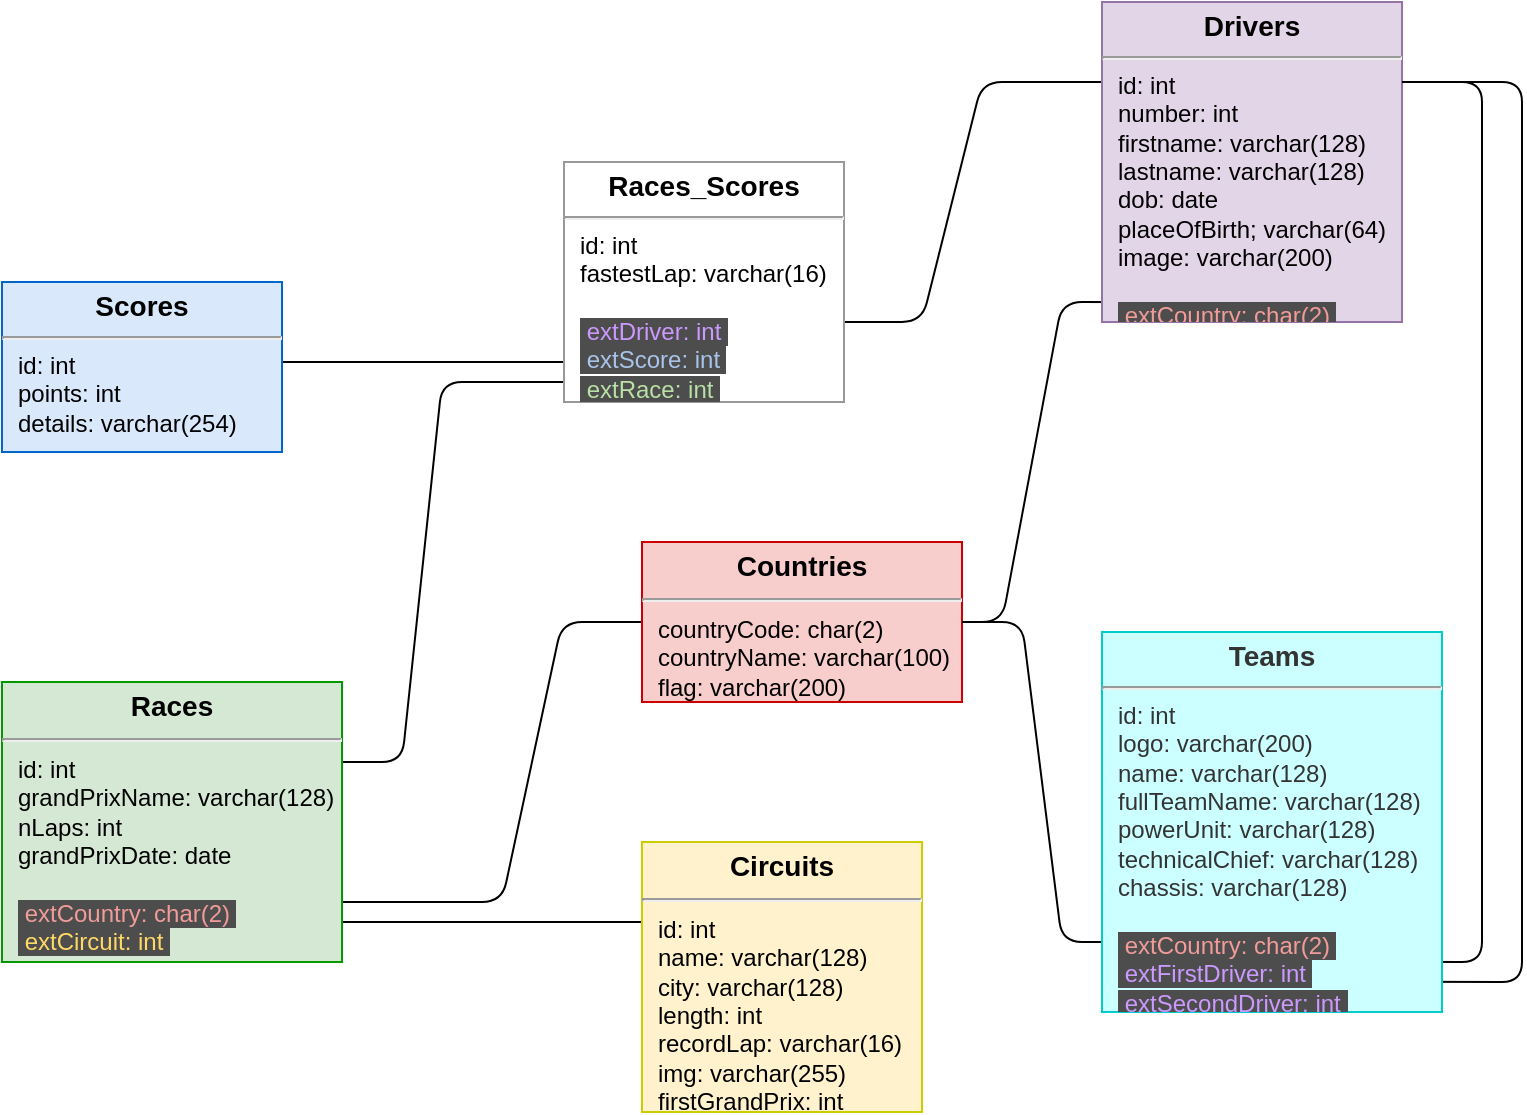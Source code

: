 <mxfile version="13.0.9" type="device"><diagram name="Page-1" id="a7904f86-f2b4-8e86-fa97-74104820619b"><mxGraphModel dx="782" dy="667" grid="1" gridSize="10" guides="1" tooltips="1" connect="1" arrows="1" fold="1" page="1" pageScale="1" pageWidth="1100" pageHeight="850" background="#ffffff" math="0" shadow="0"><root><mxCell id="0"/><mxCell id="1" parent="0"/><mxCell id="doI8j5zMSusqf6rpedOF-2" value="" style="endArrow=none;html=1;exitX=0.786;exitY=0.296;exitDx=0;exitDy=0;entryX=0.706;entryY=0.857;entryDx=0;entryDy=0;entryPerimeter=0;exitPerimeter=0;" parent="1" source="24794b860abc3c2d-16" target="24794b860abc3c2d-18" edge="1"><mxGeometry width="50" height="50" relative="1" as="geometry"><mxPoint x="480" y="420" as="sourcePoint"/><mxPoint x="320" y="525" as="targetPoint"/></mxGeometry></mxCell><mxCell id="24794b860abc3c2d-16" value="&lt;p style=&quot;margin: 4px 0px 0px ; text-align: center ; font-size: 14px&quot;&gt;&lt;b&gt;&lt;font style=&quot;font-size: 14px&quot;&gt;Circuits&lt;/font&gt;&lt;/b&gt;&lt;/p&gt;&lt;hr style=&quot;font-size: 14px&quot;&gt;&lt;p style=&quot;margin: 0px ; margin-left: 8px&quot;&gt;id: int&lt;/p&gt;&lt;p style=&quot;margin: 0px ; margin-left: 8px&quot;&gt;name: varchar(128)&lt;/p&gt;&lt;p style=&quot;margin: 0px ; margin-left: 8px&quot;&gt;city: varchar(128)&lt;/p&gt;&lt;p style=&quot;margin: 0px ; margin-left: 8px&quot;&gt;length: int&lt;/p&gt;&lt;p style=&quot;margin: 0px ; margin-left: 8px&quot;&gt;recordLap: varchar(16)&lt;/p&gt;&lt;p style=&quot;margin: 0px ; margin-left: 8px&quot;&gt;img: varchar(255)&lt;/p&gt;&lt;p style=&quot;margin: 0px ; margin-left: 8px&quot;&gt;firstGrandPrix: int&lt;/p&gt;" style="verticalAlign=top;align=left;overflow=fill;fontSize=12;fontFamily=Helvetica;html=1;rounded=0;shadow=0;comic=0;labelBackgroundColor=none;strokeWidth=1;fillColor=#fff2cc;strokeColor=#CCCC00;" parent="1" vertex="1"><mxGeometry x="470" y="500" width="140" height="135" as="geometry"/></mxCell><mxCell id="doI8j5zMSusqf6rpedOF-3" value="" style="endArrow=none;html=1;exitX=0.235;exitY=0.786;exitDx=0;exitDy=0;exitPerimeter=0;entryX=0.688;entryY=0.5;entryDx=0;entryDy=0;entryPerimeter=0;" parent="1" source="24794b860abc3c2d-18" target="24794b860abc3c2d-20" edge="1"><mxGeometry width="50" height="50" relative="1" as="geometry"><mxPoint x="390" y="460" as="sourcePoint"/><mxPoint x="440" y="410" as="targetPoint"/><Array as="points"><mxPoint x="400" y="530"/><mxPoint x="430" y="390"/></Array></mxGeometry></mxCell><mxCell id="24794b860abc3c2d-20" value="&lt;p style=&quot;margin: 4px 0px 0px ; text-align: center ; font-size: 14px&quot;&gt;&lt;b&gt;&lt;font style=&quot;font-size: 14px&quot;&gt;Countries&lt;/font&gt;&lt;/b&gt;&lt;/p&gt;&lt;hr style=&quot;font-size: 14px&quot;&gt;&lt;p style=&quot;margin: 0px ; margin-left: 8px&quot;&gt;countryCode: char(2)&lt;/p&gt;&lt;p style=&quot;margin: 0px ; margin-left: 8px&quot;&gt;countryName: varchar(100)&lt;/p&gt;&lt;p style=&quot;margin: 0px ; margin-left: 8px&quot;&gt;flag: varchar(200)&lt;/p&gt;" style="verticalAlign=top;align=left;overflow=fill;fontSize=12;fontFamily=Helvetica;html=1;rounded=0;shadow=0;comic=0;labelBackgroundColor=none;strokeWidth=1;fillColor=#f8cecc;strokeColor=#CC0000;" parent="1" vertex="1"><mxGeometry x="470" y="350" width="160" height="80" as="geometry"/></mxCell><mxCell id="doI8j5zMSusqf6rpedOF-4" value="" style="endArrow=none;html=1;exitX=0.412;exitY=0.286;exitDx=0;exitDy=0;exitPerimeter=0;entryX=0.429;entryY=0.917;entryDx=0;entryDy=0;entryPerimeter=0;" parent="1" source="24794b860abc3c2d-18" target="24794b860abc3c2d-17" edge="1"><mxGeometry width="50" height="50" relative="1" as="geometry"><mxPoint x="280" y="350" as="sourcePoint"/><mxPoint x="360" y="220" as="targetPoint"/><Array as="points"><mxPoint x="350" y="460"/><mxPoint x="370" y="270"/></Array></mxGeometry></mxCell><mxCell id="24794b860abc3c2d-18" value="&lt;p style=&quot;margin: 4px 0px 0px ; text-align: center ; font-size: 14px&quot;&gt;&lt;b&gt;&lt;font style=&quot;font-size: 14px&quot;&gt;Races&lt;/font&gt;&lt;/b&gt;&lt;/p&gt;&lt;hr style=&quot;font-size: 14px&quot;&gt;&lt;p style=&quot;margin: 0px ; margin-left: 8px&quot;&gt;id: int&lt;/p&gt;&lt;p style=&quot;margin: 0px ; margin-left: 8px&quot;&gt;grandPrixName: varchar(128)&lt;/p&gt;&lt;p style=&quot;margin: 0px ; margin-left: 8px&quot;&gt;nLaps: int&lt;/p&gt;&lt;p style=&quot;margin: 0px ; margin-left: 8px&quot;&gt;grandPrixDate: date&lt;/p&gt;&lt;p style=&quot;margin: 0px ; margin-left: 8px&quot;&gt;&lt;br&gt;&lt;/p&gt;&lt;p style=&quot;margin: 0px ; margin-left: 8px&quot;&gt;&lt;font color=&quot;#f19c99&quot; style=&quot;background-color: rgb(77 , 77 , 77)&quot;&gt;&amp;nbsp;extCountry: char(2)&amp;nbsp;&lt;/font&gt;&lt;/p&gt;&lt;p style=&quot;margin: 0px ; margin-left: 8px&quot;&gt;&lt;font color=&quot;#ffd966&quot; style=&quot;background-color: rgb(77 , 77 , 77)&quot;&gt;&amp;nbsp;extCircuit: int&amp;nbsp;&lt;/font&gt;&lt;span&gt;&lt;br&gt;&lt;/span&gt;&lt;/p&gt;" style="verticalAlign=top;align=left;overflow=fill;fontSize=12;fontFamily=Helvetica;html=1;rounded=0;shadow=0;comic=0;labelBackgroundColor=none;strokeWidth=1;fillColor=#d5e8d4;strokeColor=#009900;" parent="1" vertex="1"><mxGeometry x="150" y="420" width="170" height="140" as="geometry"/></mxCell><mxCell id="doI8j5zMSusqf6rpedOF-6" value="" style="endArrow=none;html=1;exitX=0.643;exitY=0.471;exitDx=0;exitDy=0;exitPerimeter=0;entryX=0.071;entryY=0.833;entryDx=0;entryDy=0;entryPerimeter=0;" parent="1" source="24794b860abc3c2d-1" target="24794b860abc3c2d-17" edge="1"><mxGeometry width="50" height="50" relative="1" as="geometry"><mxPoint x="420" y="290" as="sourcePoint"/><mxPoint x="470" y="240" as="targetPoint"/></mxGeometry></mxCell><mxCell id="24794b860abc3c2d-1" value="&lt;p style=&quot;margin: 4px 0px 0px ; text-align: center&quot;&gt;&lt;b&gt;&lt;font style=&quot;font-size: 14px&quot;&gt;Scores&lt;/font&gt;&lt;/b&gt;&lt;/p&gt;&lt;hr&gt;&lt;p style=&quot;margin: 0px ; margin-left: 8px&quot;&gt;id: int&lt;br&gt;points: int&lt;/p&gt;&lt;p style=&quot;margin: 0px ; margin-left: 8px&quot;&gt;details: varchar(254)&lt;/p&gt;" style="verticalAlign=top;align=left;overflow=fill;fontSize=12;fontFamily=Helvetica;html=1;rounded=0;shadow=0;comic=0;labelBackgroundColor=none;strokeWidth=1;fillColor=#dae8fc;strokeColor=#0066CC;" parent="1" vertex="1"><mxGeometry x="150" y="220" width="140" height="85" as="geometry"/></mxCell><mxCell id="doI8j5zMSusqf6rpedOF-7" value="" style="endArrow=none;html=1;exitX=1;exitY=0.5;exitDx=0;exitDy=0;entryX=0.176;entryY=0.816;entryDx=0;entryDy=0;entryPerimeter=0;" parent="1" source="24794b860abc3c2d-20" target="24794b860abc3c2d-23" edge="1"><mxGeometry width="50" height="50" relative="1" as="geometry"><mxPoint x="670" y="360" as="sourcePoint"/><mxPoint x="720" y="310" as="targetPoint"/><Array as="points"><mxPoint x="660" y="390"/><mxPoint x="680" y="550"/></Array></mxGeometry></mxCell><mxCell id="doI8j5zMSusqf6rpedOF-8" value="" style="endArrow=none;html=1;exitX=0.714;exitY=0.667;exitDx=0;exitDy=0;exitPerimeter=0;entryX=0;entryY=0.25;entryDx=0;entryDy=0;" parent="1" source="24794b860abc3c2d-17" target="24794b860abc3c2d-19" edge="1"><mxGeometry width="50" height="50" relative="1" as="geometry"><mxPoint x="640" y="270" as="sourcePoint"/><mxPoint x="690" y="220" as="targetPoint"/><Array as="points"><mxPoint x="610" y="240"/><mxPoint x="640" y="120"/></Array></mxGeometry></mxCell><mxCell id="24794b860abc3c2d-17" value="&lt;p style=&quot;margin: 4px 0px 0px ; text-align: center&quot;&gt;&lt;b&gt;&lt;font style=&quot;font-size: 14px&quot;&gt;Races_Scores&lt;/font&gt;&lt;/b&gt;&lt;/p&gt;&lt;hr&gt;&lt;p style=&quot;margin: 0px ; margin-left: 8px&quot;&gt;id: int&lt;/p&gt;&lt;p style=&quot;margin: 0px ; margin-left: 8px&quot;&gt;fastestLap: varchar(16)&lt;br&gt;&lt;/p&gt;&lt;p style=&quot;margin: 0px ; margin-left: 8px&quot;&gt;&lt;br&gt;&lt;/p&gt;&lt;p style=&quot;margin: 0px ; margin-left: 8px&quot;&gt;&lt;font color=&quot;#cc99ff&quot; style=&quot;background-color: rgb(77 , 77 , 77)&quot;&gt;&amp;nbsp;extDriver: int&amp;nbsp;&lt;/font&gt;&lt;/p&gt;&lt;p style=&quot;margin: 0px ; margin-left: 8px&quot;&gt;&lt;font color=&quot;#a9c4eb&quot; style=&quot;background-color: rgb(77 , 77 , 77)&quot;&gt;&amp;nbsp;extScore: int&amp;nbsp;&lt;/font&gt;&lt;/p&gt;&lt;p style=&quot;margin: 0px ; margin-left: 8px&quot;&gt;&lt;font color=&quot;#b9e0a5&quot; style=&quot;background-color: rgb(77 , 77 , 77)&quot;&gt;&amp;nbsp;extRace: int&amp;nbsp;&lt;/font&gt;&lt;/p&gt;&lt;p style=&quot;margin: 0px ; margin-left: 8px&quot;&gt;&lt;br&gt;&lt;/p&gt;" style="verticalAlign=top;align=left;overflow=fill;fontSize=12;fontFamily=Helvetica;html=1;rounded=0;shadow=0;comic=0;labelBackgroundColor=none;strokeWidth=1;strokeColor=#999999;" parent="1" vertex="1"><mxGeometry x="431" y="160" width="140" height="120" as="geometry"/></mxCell><mxCell id="doI8j5zMSusqf6rpedOF-9" value="" style="endArrow=none;html=1;exitX=1;exitY=0.5;exitDx=0;exitDy=0;entryX=0.2;entryY=0.938;entryDx=0;entryDy=0;entryPerimeter=0;" parent="1" source="24794b860abc3c2d-20" target="24794b860abc3c2d-19" edge="1"><mxGeometry width="50" height="50" relative="1" as="geometry"><mxPoint x="640" y="270" as="sourcePoint"/><mxPoint x="690" y="220" as="targetPoint"/><Array as="points"><mxPoint x="650" y="390"/><mxPoint x="680" y="230"/></Array></mxGeometry></mxCell><mxCell id="24794b860abc3c2d-19" value="&lt;p style=&quot;margin: 4px 0px 0px ; text-align: center&quot;&gt;&lt;b&gt;&lt;font style=&quot;font-size: 14px&quot;&gt;Drivers&lt;/font&gt;&lt;/b&gt;&lt;/p&gt;&lt;hr&gt;&lt;p style=&quot;margin: 0px ; margin-left: 8px&quot;&gt;id: int&lt;/p&gt;&lt;p style=&quot;margin: 0px ; margin-left: 8px&quot;&gt;number: int&lt;/p&gt;&lt;p style=&quot;margin: 0px ; margin-left: 8px&quot;&gt;firstname: varchar(128)&lt;/p&gt;&lt;p style=&quot;margin: 0px ; margin-left: 8px&quot;&gt;lastname: varchar(128)&lt;/p&gt;&lt;p style=&quot;margin: 0px ; margin-left: 8px&quot;&gt;dob: date&lt;/p&gt;&lt;p style=&quot;margin: 0px ; margin-left: 8px&quot;&gt;placeOfBirth; varchar(64)&lt;/p&gt;&lt;p style=&quot;margin: 0px ; margin-left: 8px&quot;&gt;image: varchar(200)&lt;/p&gt;&lt;p style=&quot;margin: 0px ; margin-left: 8px&quot;&gt;&lt;br&gt;&lt;/p&gt;&lt;p style=&quot;margin: 0px ; margin-left: 8px&quot;&gt;&lt;font color=&quot;#f19c99&quot; style=&quot;background-color: rgb(77 , 77 , 77)&quot;&gt;&amp;nbsp;extCountry: char(2)&amp;nbsp;&lt;/font&gt;&lt;/p&gt;" style="verticalAlign=top;align=left;overflow=fill;fontSize=12;fontFamily=Helvetica;html=1;rounded=0;shadow=0;comic=0;labelBackgroundColor=none;strokeWidth=1;fillColor=#e1d5e7;strokeColor=#9673a6;" parent="1" vertex="1"><mxGeometry x="700" y="80" width="150" height="160" as="geometry"/></mxCell><mxCell id="doI8j5zMSusqf6rpedOF-10" value="" style="endArrow=none;html=1;exitX=0.824;exitY=0.868;exitDx=0;exitDy=0;exitPerimeter=0;entryX=1;entryY=0.25;entryDx=0;entryDy=0;" parent="1" source="24794b860abc3c2d-23" target="24794b860abc3c2d-19" edge="1"><mxGeometry width="50" height="50" relative="1" as="geometry"><mxPoint x="800" y="430" as="sourcePoint"/><mxPoint x="850" y="380" as="targetPoint"/><Array as="points"><mxPoint x="890" y="560"/><mxPoint x="890" y="120"/></Array></mxGeometry></mxCell><mxCell id="doI8j5zMSusqf6rpedOF-11" value="" style="endArrow=none;html=1;exitX=0.824;exitY=0.868;exitDx=0;exitDy=0;exitPerimeter=0;entryX=1;entryY=0.25;entryDx=0;entryDy=0;" parent="1" target="24794b860abc3c2d-19" edge="1"><mxGeometry width="50" height="50" relative="1" as="geometry"><mxPoint x="850.08" y="569.92" as="sourcePoint"/><mxPoint x="860" y="130" as="targetPoint"/><Array as="points"><mxPoint x="910" y="570"/><mxPoint x="910" y="120"/></Array></mxGeometry></mxCell><mxCell id="24794b860abc3c2d-23" value="&lt;p style=&quot;margin: 4px 0px 0px ; text-align: center&quot;&gt;&lt;b&gt;&lt;font style=&quot;font-size: 14px&quot;&gt;Teams&lt;/font&gt;&lt;/b&gt;&lt;/p&gt;&lt;hr&gt;&lt;p style=&quot;margin: 0px ; margin-left: 8px&quot;&gt;id: int&lt;/p&gt;&lt;p style=&quot;margin: 0px ; margin-left: 8px&quot;&gt;logo: varchar(200)&lt;/p&gt;&lt;p style=&quot;margin: 0px ; margin-left: 8px&quot;&gt;name: varchar(128)&lt;/p&gt;&lt;p style=&quot;margin: 0px ; margin-left: 8px&quot;&gt;fullTeamName: varchar(128)&lt;/p&gt;&lt;p style=&quot;margin: 0px ; margin-left: 8px&quot;&gt;powerUnit: varchar(128)&lt;/p&gt;&lt;p style=&quot;margin: 0px ; margin-left: 8px&quot;&gt;technicalChief: varchar(128)&lt;/p&gt;&lt;p style=&quot;margin: 0px ; margin-left: 8px&quot;&gt;chassis: varchar(128)&lt;/p&gt;&lt;p style=&quot;margin: 0px ; margin-left: 8px&quot;&gt;&lt;br&gt;&lt;/p&gt;&lt;p style=&quot;margin: 0px ; margin-left: 8px&quot;&gt;&lt;font color=&quot;#f19c99&quot; style=&quot;background-color: rgb(77 , 77 , 77)&quot;&gt;&amp;nbsp;extCountry: char(2)&amp;nbsp;&lt;/font&gt;&lt;/p&gt;&lt;p style=&quot;margin: 0px ; margin-left: 8px&quot;&gt;&lt;font color=&quot;#cc99ff&quot; style=&quot;background-color: rgb(77 , 77 , 77)&quot;&gt;&amp;nbsp;extFirstDriver: int&amp;nbsp;&lt;/font&gt;&lt;/p&gt;&lt;p style=&quot;margin: 0px ; margin-left: 8px&quot;&gt;&lt;font color=&quot;#cc99ff&quot; style=&quot;background-color: rgb(77 , 77 , 77)&quot;&gt;&amp;nbsp;extSecondDriver: int&amp;nbsp;&lt;/font&gt;&lt;/p&gt;" style="verticalAlign=top;align=left;overflow=fill;fontSize=12;fontFamily=Helvetica;html=1;rounded=0;shadow=0;comic=0;labelBackgroundColor=none;strokeWidth=1;fillColor=#CCFFFF;strokeColor=#00CCCC;fontColor=#333333;" parent="1" vertex="1"><mxGeometry x="700" y="395" width="170" height="190" as="geometry"/></mxCell></root></mxGraphModel></diagram></mxfile>
